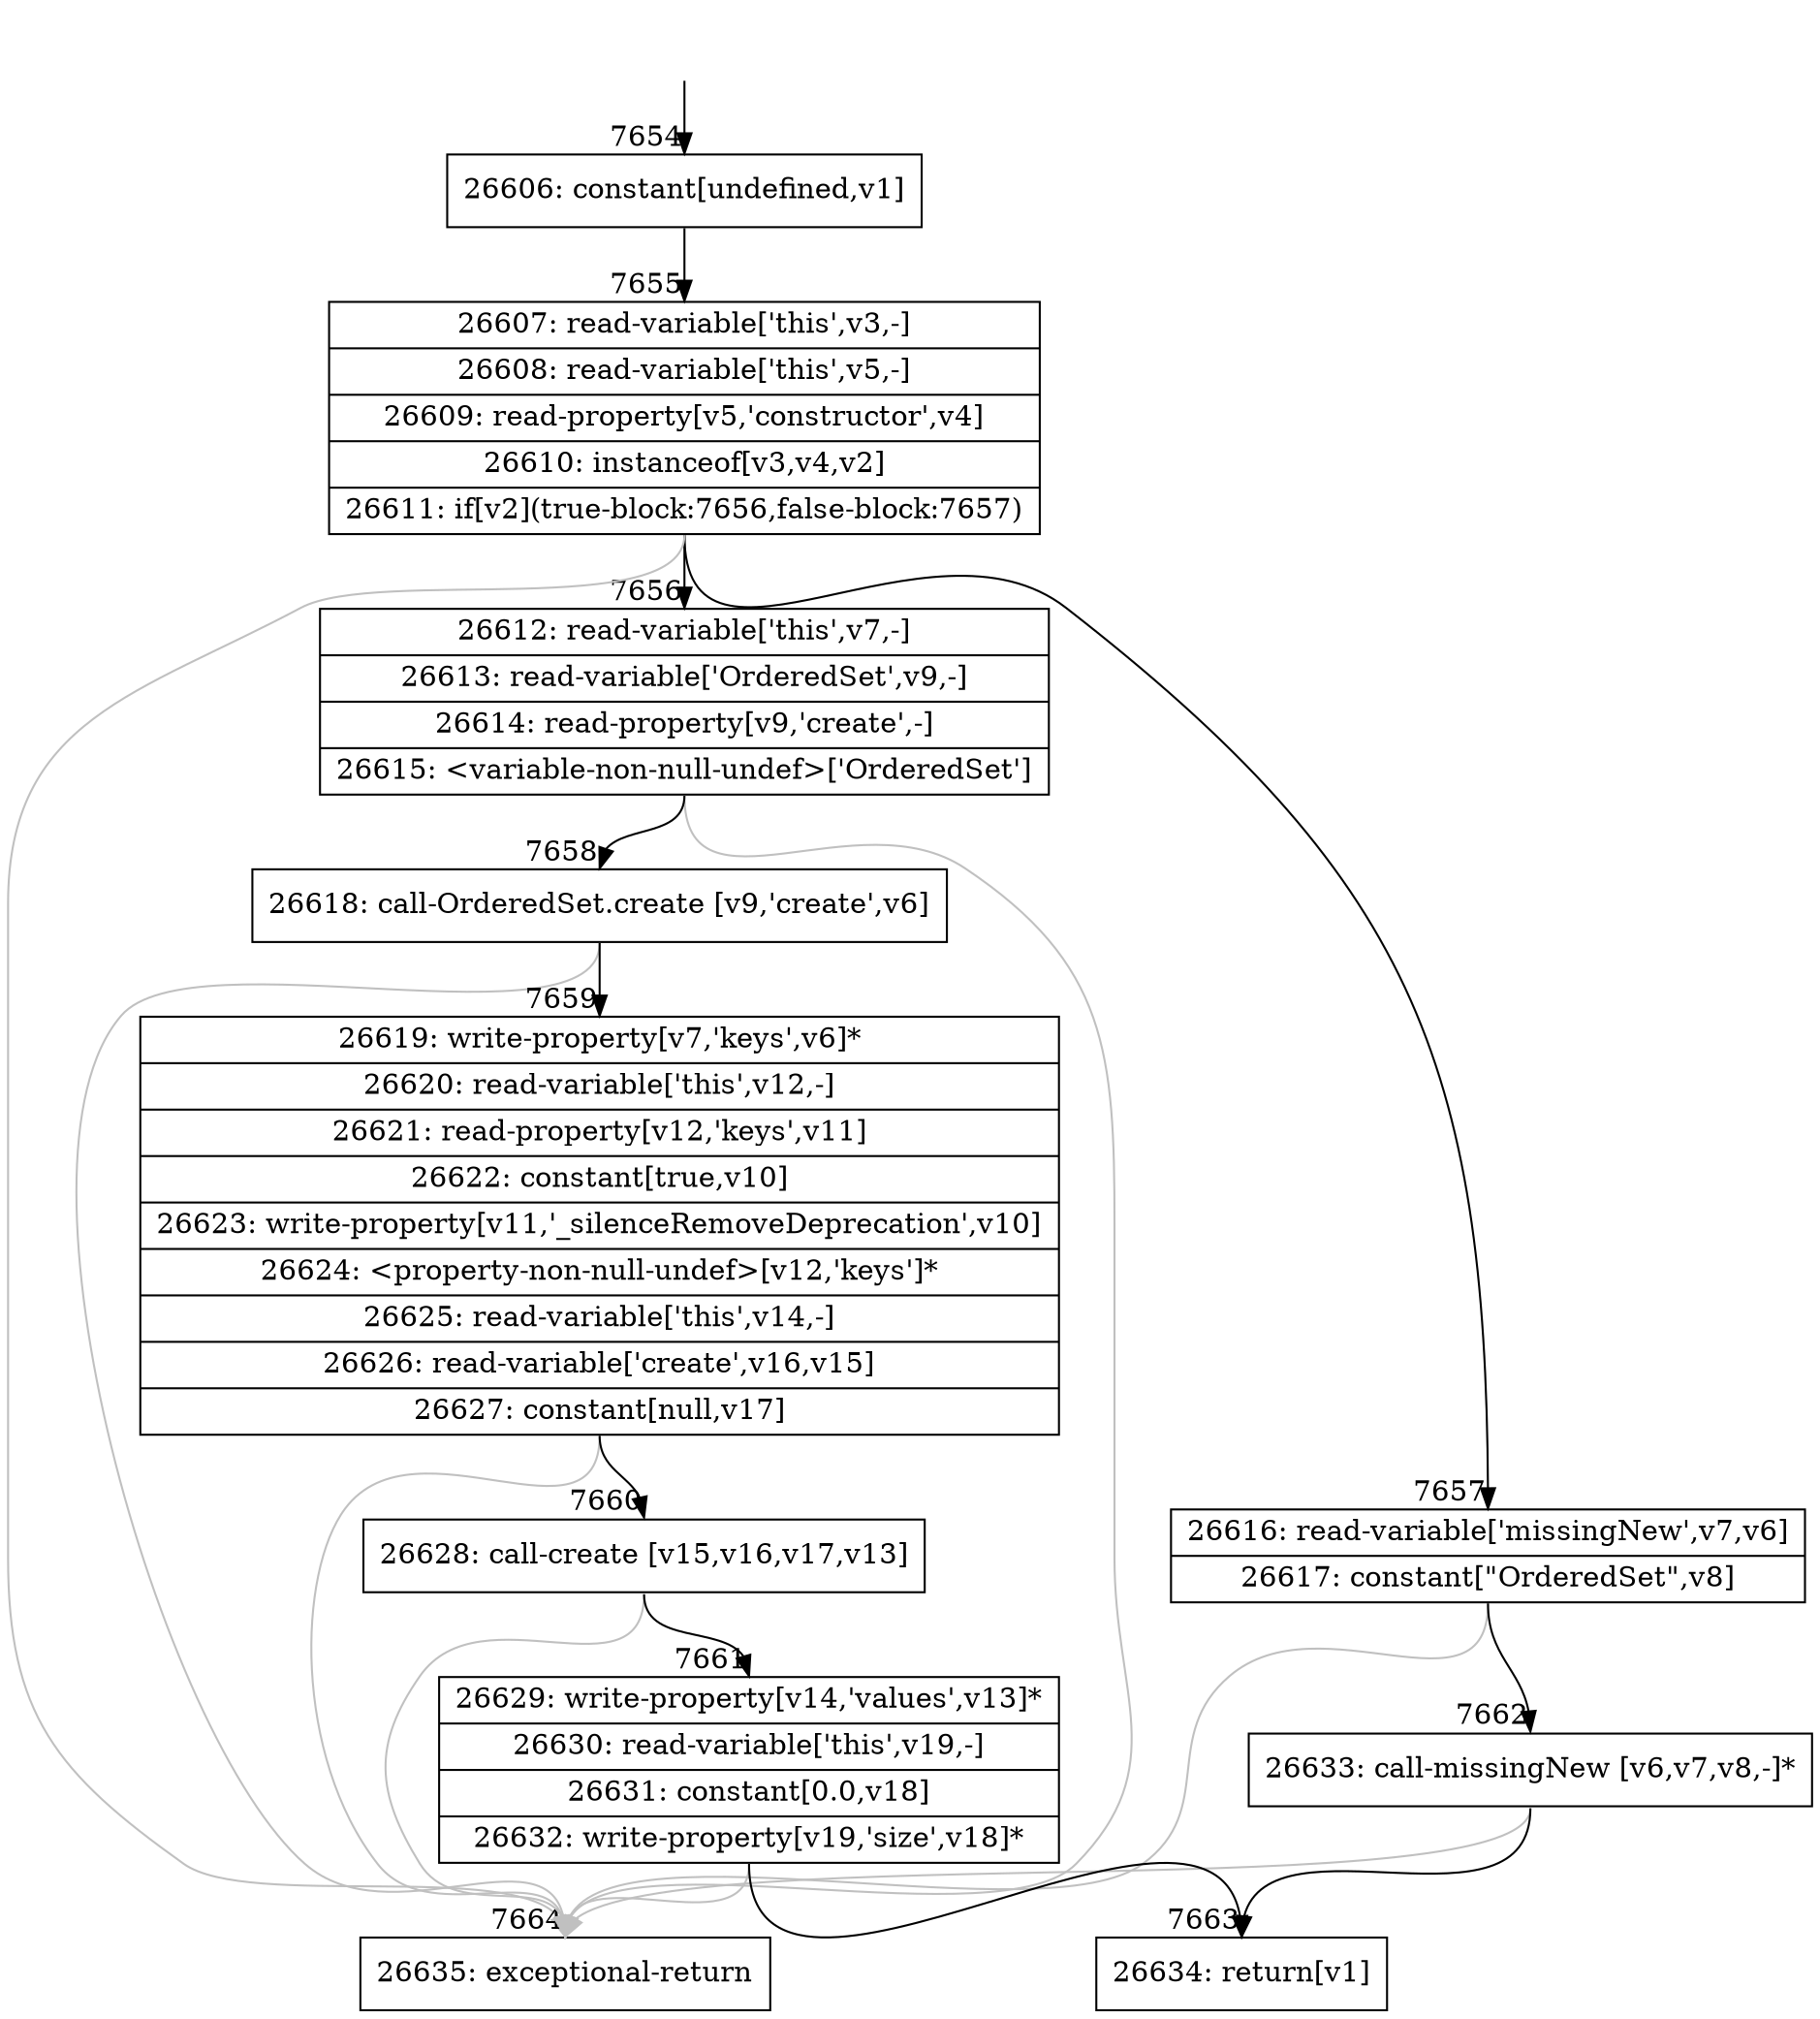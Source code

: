 digraph {
rankdir="TD"
BB_entry644[shape=none,label=""];
BB_entry644 -> BB7654 [tailport=s, headport=n, headlabel="    7654"]
BB7654 [shape=record label="{26606: constant[undefined,v1]}" ] 
BB7654 -> BB7655 [tailport=s, headport=n, headlabel="      7655"]
BB7655 [shape=record label="{26607: read-variable['this',v3,-]|26608: read-variable['this',v5,-]|26609: read-property[v5,'constructor',v4]|26610: instanceof[v3,v4,v2]|26611: if[v2](true-block:7656,false-block:7657)}" ] 
BB7655 -> BB7656 [tailport=s, headport=n, headlabel="      7656"]
BB7655 -> BB7657 [tailport=s, headport=n, headlabel="      7657"]
BB7655 -> BB7664 [tailport=s, headport=n, color=gray, headlabel="      7664"]
BB7656 [shape=record label="{26612: read-variable['this',v7,-]|26613: read-variable['OrderedSet',v9,-]|26614: read-property[v9,'create',-]|26615: \<variable-non-null-undef\>['OrderedSet']}" ] 
BB7656 -> BB7658 [tailport=s, headport=n, headlabel="      7658"]
BB7656 -> BB7664 [tailport=s, headport=n, color=gray]
BB7657 [shape=record label="{26616: read-variable['missingNew',v7,v6]|26617: constant[\"OrderedSet\",v8]}" ] 
BB7657 -> BB7662 [tailport=s, headport=n, headlabel="      7662"]
BB7657 -> BB7664 [tailport=s, headport=n, color=gray]
BB7658 [shape=record label="{26618: call-OrderedSet.create [v9,'create',v6]}" ] 
BB7658 -> BB7659 [tailport=s, headport=n, headlabel="      7659"]
BB7658 -> BB7664 [tailport=s, headport=n, color=gray]
BB7659 [shape=record label="{26619: write-property[v7,'keys',v6]*|26620: read-variable['this',v12,-]|26621: read-property[v12,'keys',v11]|26622: constant[true,v10]|26623: write-property[v11,'_silenceRemoveDeprecation',v10]|26624: \<property-non-null-undef\>[v12,'keys']*|26625: read-variable['this',v14,-]|26626: read-variable['create',v16,v15]|26627: constant[null,v17]}" ] 
BB7659 -> BB7660 [tailport=s, headport=n, headlabel="      7660"]
BB7659 -> BB7664 [tailport=s, headport=n, color=gray]
BB7660 [shape=record label="{26628: call-create [v15,v16,v17,v13]}" ] 
BB7660 -> BB7661 [tailport=s, headport=n, headlabel="      7661"]
BB7660 -> BB7664 [tailport=s, headport=n, color=gray]
BB7661 [shape=record label="{26629: write-property[v14,'values',v13]*|26630: read-variable['this',v19,-]|26631: constant[0.0,v18]|26632: write-property[v19,'size',v18]*}" ] 
BB7661 -> BB7663 [tailport=s, headport=n, headlabel="      7663"]
BB7661 -> BB7664 [tailport=s, headport=n, color=gray]
BB7662 [shape=record label="{26633: call-missingNew [v6,v7,v8,-]*}" ] 
BB7662 -> BB7663 [tailport=s, headport=n]
BB7662 -> BB7664 [tailport=s, headport=n, color=gray]
BB7663 [shape=record label="{26634: return[v1]}" ] 
BB7664 [shape=record label="{26635: exceptional-return}" ] 
//#$~ 14130
}
